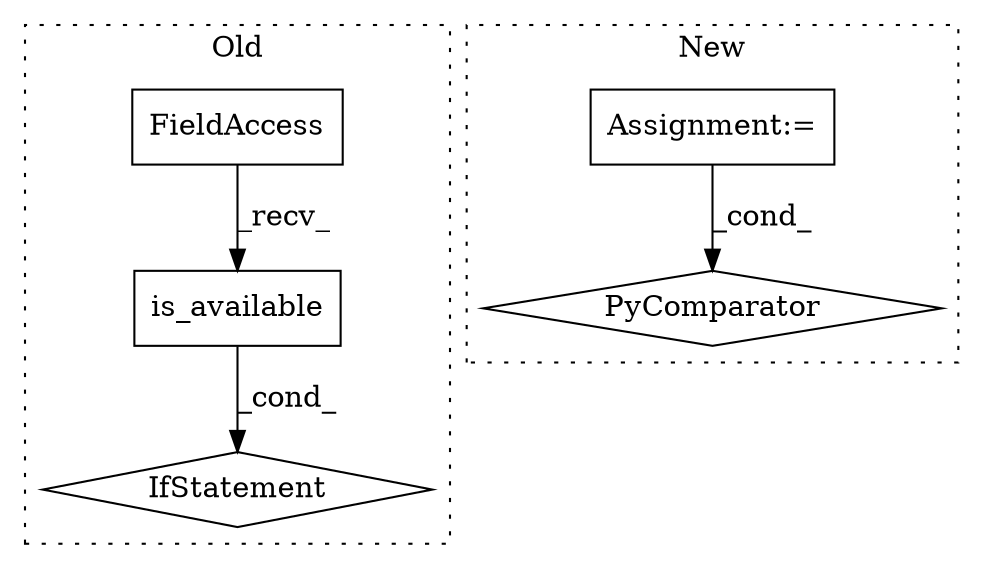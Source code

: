 digraph G {
subgraph cluster0 {
1 [label="is_available" a="32" s="664" l="14" shape="box"];
3 [label="IfStatement" a="25" s="678" l="3" shape="diamond"];
5 [label="FieldAccess" a="22" s="653" l="10" shape="box"];
label = "Old";
style="dotted";
}
subgraph cluster1 {
2 [label="PyComparator" a="113" s="954" l="28" shape="diamond"];
4 [label="Assignment:=" a="7" s="622" l="6" shape="box"];
label = "New";
style="dotted";
}
1 -> 3 [label="_cond_"];
4 -> 2 [label="_cond_"];
5 -> 1 [label="_recv_"];
}
